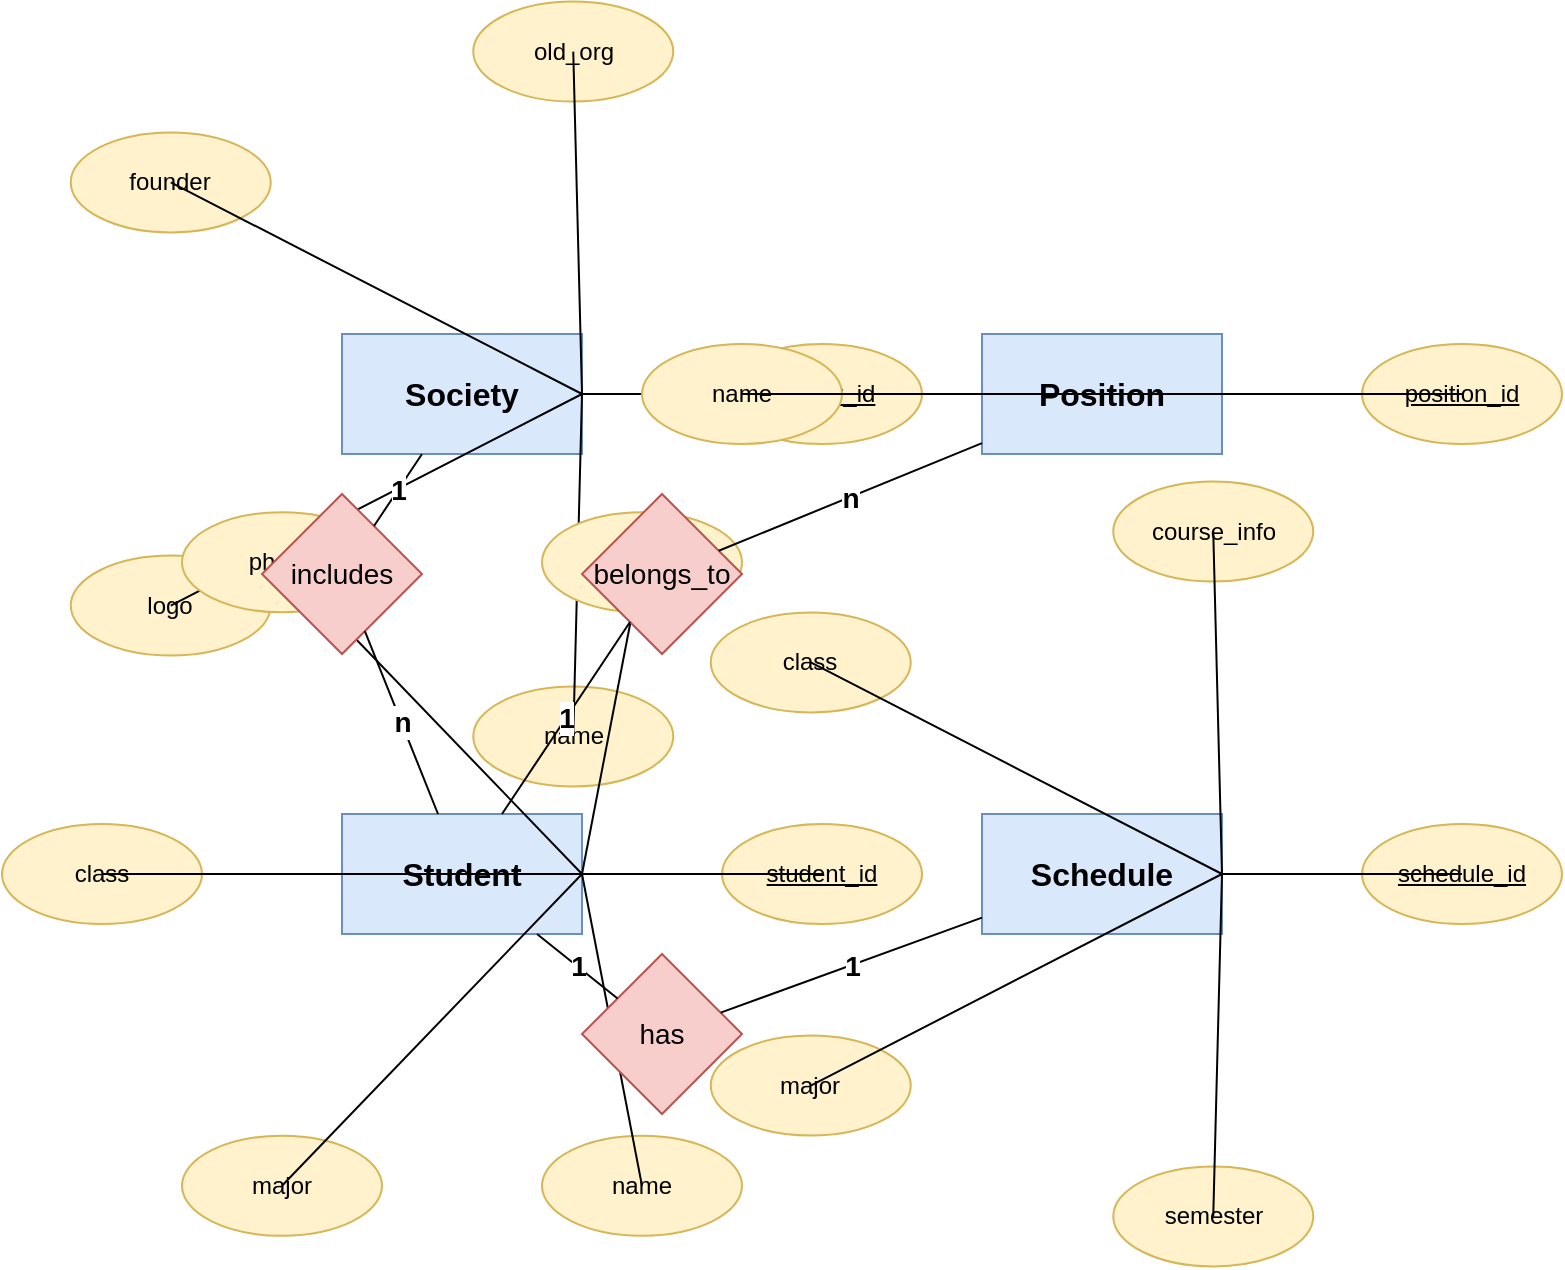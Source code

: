 <?xml version="1.0" ?>
<mxfile version="20.8.16" type="device">
  <diagram id="52b4ab41-bd32-4d93-8829-e3e73b99a1fd" name="Chen ER图">
    <mxGraphModel dx="0" dy="0" grid="1" gridSize="10" guides="1" tooltips="1" connect="1" arrows="1" fold="1" page="1" pageScale="1" pageWidth="1100" pageHeight="850" background="#ffffff">
      <root>
        <mxCell id="0"/>
        <mxCell id="1" parent="0"/>
        <mxCell id="465741df-5bb8-4eab-a456-49d963cb2e50" value="Society" style="rounded=0;whiteSpace=wrap;html=1;fillColor=#dae8fc;strokeColor=#6c8ebf;fontSize=16;fontStyle=1;" vertex="1" parent="1">
          <mxGeometry x="100" y="100" width="120" height="60" as="geometry"/>
        </mxCell>
        <mxCell id="ce45f743-68c2-42e1-af9d-9348ca1b4494" value="society_id" style="ellipse;whiteSpace=wrap;html=1;fillColor=#fff2cc;strokeColor=#d6b656;fontStyle=4;" vertex="1" parent="1">
          <mxGeometry x="290.0" y="105.0" width="100" height="50" as="geometry"/>
        </mxCell>
        <mxCell id="43d9de07-1188-455c-a568-c2eb30b3bb11" style="endArrow=none;html=1;rounded=0;exitX=0.5;exitY=0.5;exitDx=0;exitDy=0;entryX=0.5;entryY=0.5;entryDx=0;entryDy=0;" edge="1" parent="1" source="465741df-5bb8-4eab-a456-49d963cb2e50" target="ce45f743-68c2-42e1-af9d-9348ca1b4494">
          <mxGeometry relative="1" as="geometry"/>
        </mxCell>
        <mxCell id="d10ca5fb-4915-438c-99f7-301451679a8b" value="name" style="ellipse;whiteSpace=wrap;html=1;fillColor=#fff2cc;strokeColor=#d6b656;" vertex="1" parent="1">
          <mxGeometry x="165.623" y="276.19" width="100" height="50" as="geometry"/>
        </mxCell>
        <mxCell id="0177637c-23fd-4f7a-a4a6-1298d58e8240" style="endArrow=none;html=1;rounded=0;exitX=0.5;exitY=0.5;exitDx=0;exitDy=0;entryX=0.5;entryY=0.5;entryDx=0;entryDy=0;" edge="1" parent="1" source="465741df-5bb8-4eab-a456-49d963cb2e50" target="d10ca5fb-4915-438c-99f7-301451679a8b">
          <mxGeometry relative="1" as="geometry"/>
        </mxCell>
        <mxCell id="b2b6aaf7-385f-4ba2-9b6c-51d8782af411" value="logo" style="ellipse;whiteSpace=wrap;html=1;fillColor=#fff2cc;strokeColor=#d6b656;" vertex="1" parent="1">
          <mxGeometry x="-35.623" y="210.801" width="100" height="50" as="geometry"/>
        </mxCell>
        <mxCell id="4a1b2cad-b05b-4363-b302-2d9ef9b40efa" style="endArrow=none;html=1;rounded=0;exitX=0.5;exitY=0.5;exitDx=0;exitDy=0;entryX=0.5;entryY=0.5;entryDx=0;entryDy=0;" edge="1" parent="1" source="465741df-5bb8-4eab-a456-49d963cb2e50" target="b2b6aaf7-385f-4ba2-9b6c-51d8782af411">
          <mxGeometry relative="1" as="geometry"/>
        </mxCell>
        <mxCell id="46c32148-1d29-4e6f-b399-398f0525e376" value="founder" style="ellipse;whiteSpace=wrap;html=1;fillColor=#fff2cc;strokeColor=#d6b656;" vertex="1" parent="1">
          <mxGeometry x="-35.623" y="-0.801" width="100" height="50" as="geometry"/>
        </mxCell>
        <mxCell id="f5be63af-141b-4411-a174-d9098a1ffd8b" style="endArrow=none;html=1;rounded=0;exitX=0.5;exitY=0.5;exitDx=0;exitDy=0;entryX=0.5;entryY=0.5;entryDx=0;entryDy=0;" edge="1" parent="1" source="465741df-5bb8-4eab-a456-49d963cb2e50" target="46c32148-1d29-4e6f-b399-398f0525e376">
          <mxGeometry relative="1" as="geometry"/>
        </mxCell>
        <mxCell id="d3899726-4fe8-4ca0-a795-e90d3f67d2d8" value="old_org" style="ellipse;whiteSpace=wrap;html=1;fillColor=#fff2cc;strokeColor=#d6b656;" vertex="1" parent="1">
          <mxGeometry x="165.623" y="-66.19" width="100" height="50" as="geometry"/>
        </mxCell>
        <mxCell id="0046cb2f-f3d9-49ad-916a-9bf9ec17bc7f" style="endArrow=none;html=1;rounded=0;exitX=0.5;exitY=0.5;exitDx=0;exitDy=0;entryX=0.5;entryY=0.5;entryDx=0;entryDy=0;" edge="1" parent="1" source="465741df-5bb8-4eab-a456-49d963cb2e50" target="d3899726-4fe8-4ca0-a795-e90d3f67d2d8">
          <mxGeometry relative="1" as="geometry"/>
        </mxCell>
        <mxCell id="30e66cf2-5daf-4b96-a9bb-e5e95fe0b7bd" value="Position" style="rounded=0;whiteSpace=wrap;html=1;fillColor=#dae8fc;strokeColor=#6c8ebf;fontSize=16;fontStyle=1;" vertex="1" parent="1">
          <mxGeometry x="420" y="100" width="120" height="60" as="geometry"/>
        </mxCell>
        <mxCell id="961ddca1-9fc1-4f27-9fb0-af75ef46fcd7" value="position_id" style="ellipse;whiteSpace=wrap;html=1;fillColor=#fff2cc;strokeColor=#d6b656;fontStyle=4;" vertex="1" parent="1">
          <mxGeometry x="610.0" y="105.0" width="100" height="50" as="geometry"/>
        </mxCell>
        <mxCell id="377b1ed1-80e2-440b-9cba-6188c0d680f1" style="endArrow=none;html=1;rounded=0;exitX=0.5;exitY=0.5;exitDx=0;exitDy=0;entryX=0.5;entryY=0.5;entryDx=0;entryDy=0;" edge="1" parent="1" source="30e66cf2-5daf-4b96-a9bb-e5e95fe0b7bd" target="961ddca1-9fc1-4f27-9fb0-af75ef46fcd7">
          <mxGeometry relative="1" as="geometry"/>
        </mxCell>
        <mxCell id="40409369-364d-4d0d-b7ed-13d38d2a723d" value="name" style="ellipse;whiteSpace=wrap;html=1;fillColor=#fff2cc;strokeColor=#d6b656;" vertex="1" parent="1">
          <mxGeometry x="250.0" y="105.0" width="100" height="50" as="geometry"/>
        </mxCell>
        <mxCell id="0bdbe805-4f88-4f0a-800e-06dc663f142d" style="endArrow=none;html=1;rounded=0;exitX=0.5;exitY=0.5;exitDx=0;exitDy=0;entryX=0.5;entryY=0.5;entryDx=0;entryDy=0;" edge="1" parent="1" source="30e66cf2-5daf-4b96-a9bb-e5e95fe0b7bd" target="40409369-364d-4d0d-b7ed-13d38d2a723d">
          <mxGeometry relative="1" as="geometry"/>
        </mxCell>
        <mxCell id="6e85248f-703a-4b48-970b-c41332305ecd" value="Student" style="rounded=0;whiteSpace=wrap;html=1;fillColor=#dae8fc;strokeColor=#6c8ebf;fontSize=16;fontStyle=1;" vertex="1" parent="1">
          <mxGeometry x="100" y="340" width="120" height="60" as="geometry"/>
        </mxCell>
        <mxCell id="db21752d-f4f9-43e3-a76e-49f72cc1af60" value="student_id" style="ellipse;whiteSpace=wrap;html=1;fillColor=#fff2cc;strokeColor=#d6b656;fontStyle=4;" vertex="1" parent="1">
          <mxGeometry x="290.0" y="345.0" width="100" height="50" as="geometry"/>
        </mxCell>
        <mxCell id="0787ccdf-74f1-4abe-8bc9-2e869c8391e4" style="endArrow=none;html=1;rounded=0;exitX=0.5;exitY=0.5;exitDx=0;exitDy=0;entryX=0.5;entryY=0.5;entryDx=0;entryDy=0;" edge="1" parent="1" source="6e85248f-703a-4b48-970b-c41332305ecd" target="db21752d-f4f9-43e3-a76e-49f72cc1af60">
          <mxGeometry relative="1" as="geometry"/>
        </mxCell>
        <mxCell id="d3cea644-360b-4728-aae4-2a018af63ca0" value="name" style="ellipse;whiteSpace=wrap;html=1;fillColor=#fff2cc;strokeColor=#d6b656;" vertex="1" parent="1">
          <mxGeometry x="200.0" y="500.885" width="100" height="50" as="geometry"/>
        </mxCell>
        <mxCell id="6493372e-21b5-4c3a-ac25-f6b032ae0184" style="endArrow=none;html=1;rounded=0;exitX=0.5;exitY=0.5;exitDx=0;exitDy=0;entryX=0.5;entryY=0.5;entryDx=0;entryDy=0;" edge="1" parent="1" source="6e85248f-703a-4b48-970b-c41332305ecd" target="d3cea644-360b-4728-aae4-2a018af63ca0">
          <mxGeometry relative="1" as="geometry"/>
        </mxCell>
        <mxCell id="b6db6c4f-e5cd-49d3-a62a-e69fdbe4f3b7" value="major" style="ellipse;whiteSpace=wrap;html=1;fillColor=#fff2cc;strokeColor=#d6b656;" vertex="1" parent="1">
          <mxGeometry x="20.0" y="500.885" width="100" height="50" as="geometry"/>
        </mxCell>
        <mxCell id="602c48d7-b8e9-4692-a844-1a897c7894d7" style="endArrow=none;html=1;rounded=0;exitX=0.5;exitY=0.5;exitDx=0;exitDy=0;entryX=0.5;entryY=0.5;entryDx=0;entryDy=0;" edge="1" parent="1" source="6e85248f-703a-4b48-970b-c41332305ecd" target="b6db6c4f-e5cd-49d3-a62a-e69fdbe4f3b7">
          <mxGeometry relative="1" as="geometry"/>
        </mxCell>
        <mxCell id="9e06f24e-200d-46fb-99d7-27ae9ffeb543" value="class" style="ellipse;whiteSpace=wrap;html=1;fillColor=#fff2cc;strokeColor=#d6b656;" vertex="1" parent="1">
          <mxGeometry x="-70.0" y="345.0" width="100" height="50" as="geometry"/>
        </mxCell>
        <mxCell id="d76bbf2a-2f61-4d88-b7f3-f80ba240bc32" style="endArrow=none;html=1;rounded=0;exitX=0.5;exitY=0.5;exitDx=0;exitDy=0;entryX=0.5;entryY=0.5;entryDx=0;entryDy=0;" edge="1" parent="1" source="6e85248f-703a-4b48-970b-c41332305ecd" target="9e06f24e-200d-46fb-99d7-27ae9ffeb543">
          <mxGeometry relative="1" as="geometry"/>
        </mxCell>
        <mxCell id="d6358b10-f771-4d46-ac8d-1498b90099c7" value="phone" style="ellipse;whiteSpace=wrap;html=1;fillColor=#fff2cc;strokeColor=#d6b656;" vertex="1" parent="1">
          <mxGeometry x="20.0" y="189.115" width="100" height="50" as="geometry"/>
        </mxCell>
        <mxCell id="d86fe93b-e2b5-4f63-85f5-9931b1b9b1a3" style="endArrow=none;html=1;rounded=0;exitX=0.5;exitY=0.5;exitDx=0;exitDy=0;entryX=0.5;entryY=0.5;entryDx=0;entryDy=0;" edge="1" parent="1" source="6e85248f-703a-4b48-970b-c41332305ecd" target="d6358b10-f771-4d46-ac8d-1498b90099c7">
          <mxGeometry relative="1" as="geometry"/>
        </mxCell>
        <mxCell id="e1cae243-e048-4967-a04b-4eff2c532f77" value="dorm" style="ellipse;whiteSpace=wrap;html=1;fillColor=#fff2cc;strokeColor=#d6b656;" vertex="1" parent="1">
          <mxGeometry x="200.0" y="189.115" width="100" height="50" as="geometry"/>
        </mxCell>
        <mxCell id="f3bb696a-4f2b-479c-95ad-2bdbac7c9dd4" style="endArrow=none;html=1;rounded=0;exitX=0.5;exitY=0.5;exitDx=0;exitDy=0;entryX=0.5;entryY=0.5;entryDx=0;entryDy=0;" edge="1" parent="1" source="6e85248f-703a-4b48-970b-c41332305ecd" target="e1cae243-e048-4967-a04b-4eff2c532f77">
          <mxGeometry relative="1" as="geometry"/>
        </mxCell>
        <mxCell id="c9aa396d-3f85-43e8-898c-adb4398c5efc" value="Schedule" style="rounded=0;whiteSpace=wrap;html=1;fillColor=#dae8fc;strokeColor=#6c8ebf;fontSize=16;fontStyle=1;" vertex="1" parent="1">
          <mxGeometry x="420" y="340" width="120" height="60" as="geometry"/>
        </mxCell>
        <mxCell id="1e057833-978f-4e3b-9619-ea90618905e5" value="schedule_id" style="ellipse;whiteSpace=wrap;html=1;fillColor=#fff2cc;strokeColor=#d6b656;fontStyle=4;" vertex="1" parent="1">
          <mxGeometry x="610.0" y="345.0" width="100" height="50" as="geometry"/>
        </mxCell>
        <mxCell id="a50b48b2-e4fa-4d76-b385-db9666df5862" style="endArrow=none;html=1;rounded=0;exitX=0.5;exitY=0.5;exitDx=0;exitDy=0;entryX=0.5;entryY=0.5;entryDx=0;entryDy=0;" edge="1" parent="1" source="c9aa396d-3f85-43e8-898c-adb4398c5efc" target="1e057833-978f-4e3b-9619-ea90618905e5">
          <mxGeometry relative="1" as="geometry"/>
        </mxCell>
        <mxCell id="fa626f52-b402-43ec-8760-9f13fbd94d7b" value="semester" style="ellipse;whiteSpace=wrap;html=1;fillColor=#fff2cc;strokeColor=#d6b656;" vertex="1" parent="1">
          <mxGeometry x="485.623" y="516.19" width="100" height="50" as="geometry"/>
        </mxCell>
        <mxCell id="b7915b2d-dd8e-4619-95f4-ca3b28d6f9a3" style="endArrow=none;html=1;rounded=0;exitX=0.5;exitY=0.5;exitDx=0;exitDy=0;entryX=0.5;entryY=0.5;entryDx=0;entryDy=0;" edge="1" parent="1" source="c9aa396d-3f85-43e8-898c-adb4398c5efc" target="fa626f52-b402-43ec-8760-9f13fbd94d7b">
          <mxGeometry relative="1" as="geometry"/>
        </mxCell>
        <mxCell id="05efe16d-e051-41ab-8d50-fc89d09700d4" value="major" style="ellipse;whiteSpace=wrap;html=1;fillColor=#fff2cc;strokeColor=#d6b656;" vertex="1" parent="1">
          <mxGeometry x="284.377" y="450.801" width="100" height="50" as="geometry"/>
        </mxCell>
        <mxCell id="ade1ac2e-a42e-4517-8f5b-550c614ea966" style="endArrow=none;html=1;rounded=0;exitX=0.5;exitY=0.5;exitDx=0;exitDy=0;entryX=0.5;entryY=0.5;entryDx=0;entryDy=0;" edge="1" parent="1" source="c9aa396d-3f85-43e8-898c-adb4398c5efc" target="05efe16d-e051-41ab-8d50-fc89d09700d4">
          <mxGeometry relative="1" as="geometry"/>
        </mxCell>
        <mxCell id="c2370cae-814b-4318-a847-833516d16d56" value="class" style="ellipse;whiteSpace=wrap;html=1;fillColor=#fff2cc;strokeColor=#d6b656;" vertex="1" parent="1">
          <mxGeometry x="284.377" y="239.199" width="100" height="50" as="geometry"/>
        </mxCell>
        <mxCell id="ef144de2-257f-4869-b755-affa95b3a56b" style="endArrow=none;html=1;rounded=0;exitX=0.5;exitY=0.5;exitDx=0;exitDy=0;entryX=0.5;entryY=0.5;entryDx=0;entryDy=0;" edge="1" parent="1" source="c9aa396d-3f85-43e8-898c-adb4398c5efc" target="c2370cae-814b-4318-a847-833516d16d56">
          <mxGeometry relative="1" as="geometry"/>
        </mxCell>
        <mxCell id="3b4ea1e2-637b-47bb-ba83-1da759849b3d" value="course_info" style="ellipse;whiteSpace=wrap;html=1;fillColor=#fff2cc;strokeColor=#d6b656;" vertex="1" parent="1">
          <mxGeometry x="485.623" y="173.81" width="100" height="50" as="geometry"/>
        </mxCell>
        <mxCell id="5c8dbdc4-dff2-46ba-9144-478c67abbd01" style="endArrow=none;html=1;rounded=0;exitX=0.5;exitY=0.5;exitDx=0;exitDy=0;entryX=0.5;entryY=0.5;entryDx=0;entryDy=0;" edge="1" parent="1" source="c9aa396d-3f85-43e8-898c-adb4398c5efc" target="3b4ea1e2-637b-47bb-ba83-1da759849b3d">
          <mxGeometry relative="1" as="geometry"/>
        </mxCell>
        <mxCell id="b972a6b9-296b-4677-a3d5-6562f83b0ea0" value="belongs_to" style="rhombus;whiteSpace=wrap;html=1;fillColor=#f8cecc;strokeColor=#b85450;fontSize=14;" vertex="1" parent="1">
          <mxGeometry x="220.0" y="180.0" width="80" height="80" as="geometry"/>
        </mxCell>
        <mxCell id="f0567244-126d-4c61-b381-8f0a868ebafd" value="1" style="endArrow=none;html=1;rounded=0;fontSize=14;fontStyle=1;labelBackgroundColor=#FFFFFF;" edge="1" parent="1" source="6e85248f-703a-4b48-970b-c41332305ecd" target="b972a6b9-296b-4677-a3d5-6562f83b0ea0">
          <mxGeometry relative="1" as="geometry"/>
        </mxCell>
        <mxCell id="abdad602-f8f2-478d-8cff-c47d25cb9f85" value="n" style="endArrow=none;html=1;rounded=0;fontSize=14;fontStyle=1;labelBackgroundColor=#FFFFFF;" edge="1" parent="1" source="b972a6b9-296b-4677-a3d5-6562f83b0ea0" target="30e66cf2-5daf-4b96-a9bb-e5e95fe0b7bd">
          <mxGeometry relative="1" as="geometry"/>
        </mxCell>
        <mxCell id="6a85b431-d883-4919-926d-6700d685141a" value="includes" style="rhombus;whiteSpace=wrap;html=1;fillColor=#f8cecc;strokeColor=#b85450;fontSize=14;" vertex="1" parent="1">
          <mxGeometry x="60.0" y="180.0" width="80" height="80" as="geometry"/>
        </mxCell>
        <mxCell id="9d346314-c18d-440e-86aa-7c1156ea6107" value="1" style="endArrow=none;html=1;rounded=0;fontSize=14;fontStyle=1;labelBackgroundColor=#FFFFFF;" edge="1" parent="1" source="465741df-5bb8-4eab-a456-49d963cb2e50" target="6a85b431-d883-4919-926d-6700d685141a">
          <mxGeometry relative="1" as="geometry"/>
        </mxCell>
        <mxCell id="60d8c7be-c2d1-4d9b-a726-240106ab3430" value="n" style="endArrow=none;html=1;rounded=0;fontSize=14;fontStyle=1;labelBackgroundColor=#FFFFFF;" edge="1" parent="1" source="6a85b431-d883-4919-926d-6700d685141a" target="6e85248f-703a-4b48-970b-c41332305ecd">
          <mxGeometry relative="1" as="geometry"/>
        </mxCell>
        <mxCell id="c19888f7-8345-4e6b-b8ae-7eae12ba236b" value="has" style="rhombus;whiteSpace=wrap;html=1;fillColor=#f8cecc;strokeColor=#b85450;fontSize=14;" vertex="1" parent="1">
          <mxGeometry x="220.0" y="410.0" width="80" height="80" as="geometry"/>
        </mxCell>
        <mxCell id="459e6c7d-b733-434a-b024-b7b648821e77" value="1" style="endArrow=none;html=1;rounded=0;fontSize=14;fontStyle=1;labelBackgroundColor=#FFFFFF;" edge="1" parent="1" source="6e85248f-703a-4b48-970b-c41332305ecd" target="c19888f7-8345-4e6b-b8ae-7eae12ba236b">
          <mxGeometry relative="1" as="geometry"/>
        </mxCell>
        <mxCell id="1e24cac9-6d0c-4b56-8509-0440462b39d2" value="1" style="endArrow=none;html=1;rounded=0;fontSize=14;fontStyle=1;labelBackgroundColor=#FFFFFF;" edge="1" parent="1" source="c19888f7-8345-4e6b-b8ae-7eae12ba236b" target="c9aa396d-3f85-43e8-898c-adb4398c5efc">
          <mxGeometry relative="1" as="geometry"/>
        </mxCell>
      </root>
    </mxGraphModel>
  </diagram>
</mxfile>
